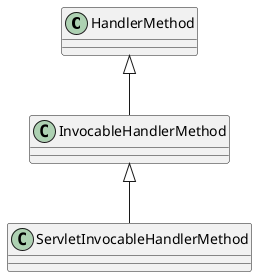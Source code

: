 @startuml

class HandlerMethod

class InvocableHandlerMethod

HandlerMethod <|-- InvocableHandlerMethod

class ServletInvocableHandlerMethod

InvocableHandlerMethod <|-- ServletInvocableHandlerMethod


@enduml